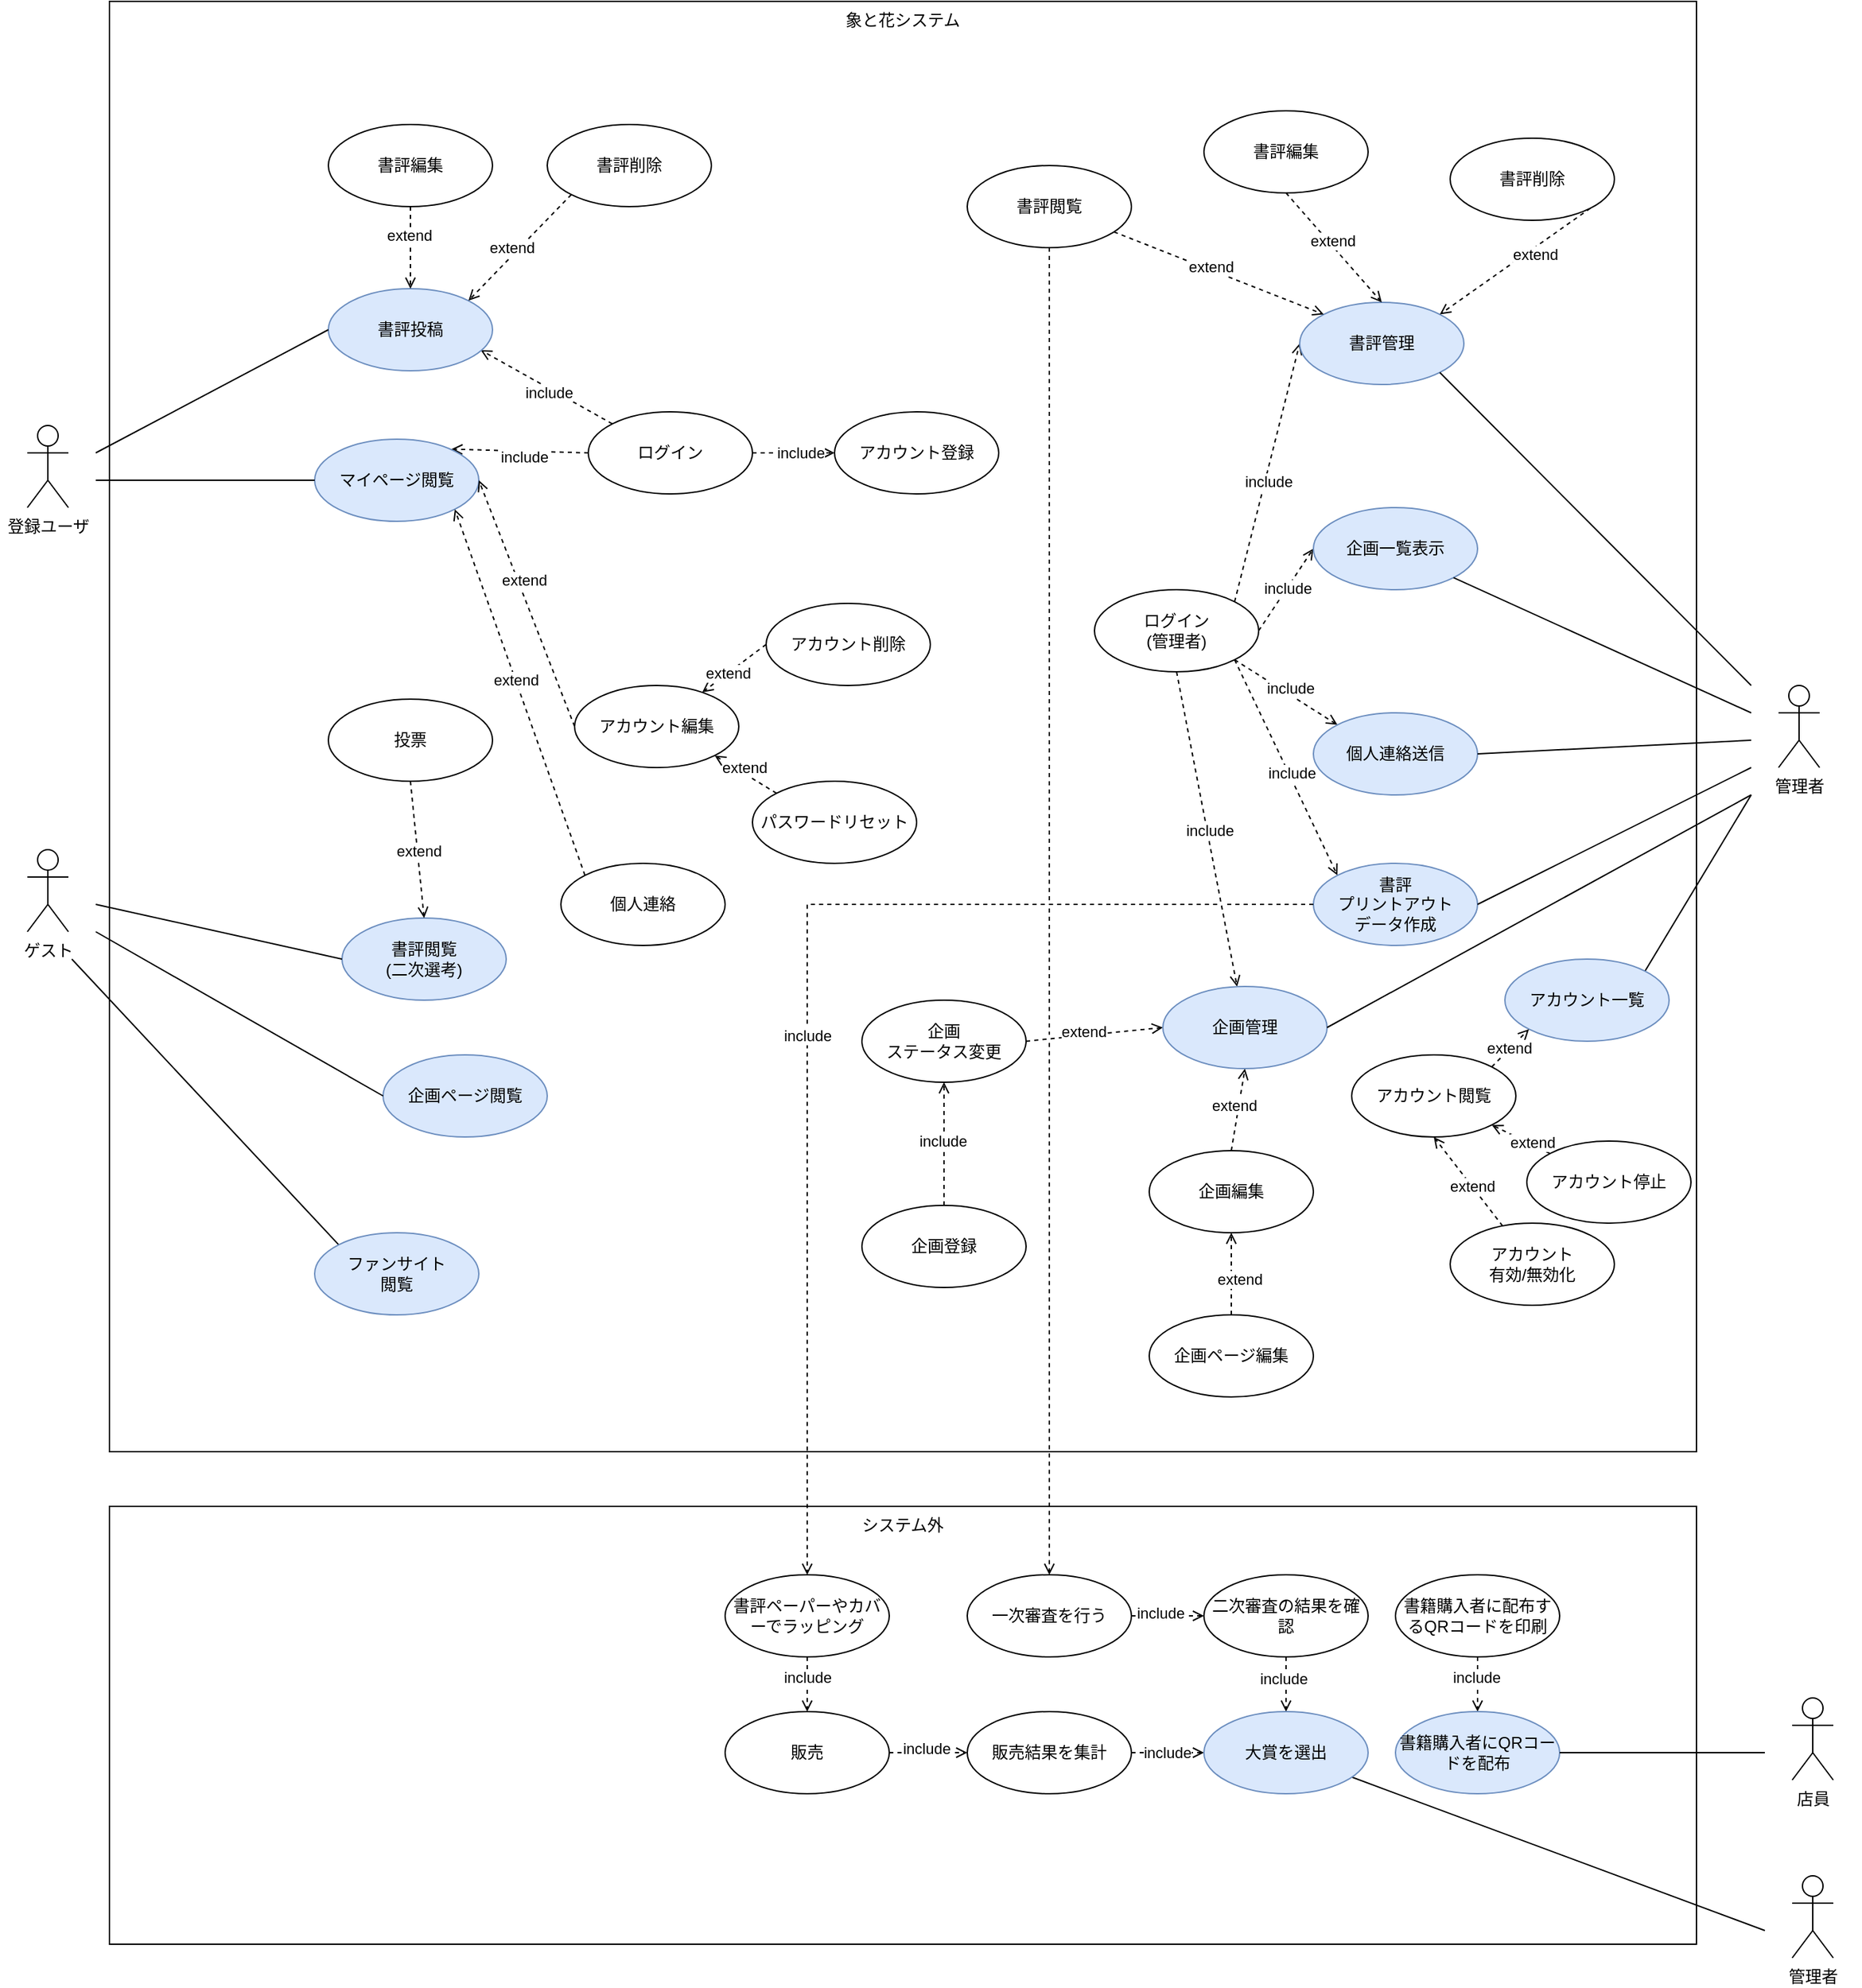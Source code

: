 <mxfile version="28.2.5">
  <diagram name="ページ1" id="3JTxf9FUuHHZ6ivgO5A7">
    <mxGraphModel dx="1310" dy="860" grid="1" gridSize="10" guides="1" tooltips="1" connect="1" arrows="1" fold="1" page="1" pageScale="1" pageWidth="827" pageHeight="1169" math="0" shadow="0">
      <root>
        <mxCell id="0" />
        <mxCell id="1" parent="0" />
        <mxCell id="Nayus2joWej8mcdCaSXr-1" value="" style="rounded=0;whiteSpace=wrap;html=1;fillColor=none;strokeColor=none;" parent="1" vertex="1">
          <mxGeometry x="120" y="370" width="70" height="80" as="geometry" />
        </mxCell>
        <mxCell id="Nayus2joWej8mcdCaSXr-2" value="" style="rounded=0;whiteSpace=wrap;html=1;fillColor=none;strokeColor=none;" parent="1" vertex="1">
          <mxGeometry x="120" y="680" width="70" height="80" as="geometry" />
        </mxCell>
        <mxCell id="Nayus2joWej8mcdCaSXr-3" value="象と花システム" style="rounded=0;whiteSpace=wrap;html=1;verticalAlign=top;movable=0;resizable=0;rotatable=0;deletable=0;editable=0;locked=1;connectable=0;" parent="1" vertex="1">
          <mxGeometry x="200" y="60" width="1160" height="1060" as="geometry" />
        </mxCell>
        <mxCell id="Nayus2joWej8mcdCaSXr-4" value="登録ユーザ" style="shape=umlActor;verticalLabelPosition=bottom;verticalAlign=top;html=1;" parent="1" vertex="1">
          <mxGeometry x="140" y="370" width="30" height="60" as="geometry" />
        </mxCell>
        <mxCell id="Nayus2joWej8mcdCaSXr-5" value="管理者" style="shape=umlActor;verticalLabelPosition=bottom;verticalAlign=top;html=1;" parent="1" vertex="1">
          <mxGeometry x="1420" y="560" width="30" height="60" as="geometry" />
        </mxCell>
        <mxCell id="Nayus2joWej8mcdCaSXr-6" value="書評閲覧&lt;div&gt;(二次選考)&lt;/div&gt;" style="ellipse;whiteSpace=wrap;html=1;fillColor=#dae8fc;strokeColor=#6c8ebf;" parent="1" vertex="1">
          <mxGeometry x="370" y="730" width="120" height="60" as="geometry" />
        </mxCell>
        <mxCell id="Nayus2joWej8mcdCaSXr-7" style="rounded=0;orthogonalLoop=1;jettySize=auto;html=1;exitX=0.5;exitY=1;exitDx=0;exitDy=0;entryX=0.5;entryY=0;entryDx=0;entryDy=0;dashed=1;endArrow=open;endFill=0;" parent="1" source="Nayus2joWej8mcdCaSXr-9" target="Nayus2joWej8mcdCaSXr-6" edge="1">
          <mxGeometry relative="1" as="geometry" />
        </mxCell>
        <mxCell id="Nayus2joWej8mcdCaSXr-8" value="extend" style="edgeLabel;html=1;align=center;verticalAlign=middle;resizable=0;points=[];" parent="Nayus2joWej8mcdCaSXr-7" connectable="0" vertex="1">
          <mxGeometry x="0.015" y="1" relative="1" as="geometry">
            <mxPoint as="offset" />
          </mxGeometry>
        </mxCell>
        <mxCell id="Nayus2joWej8mcdCaSXr-9" value="投票" style="ellipse;whiteSpace=wrap;html=1;" parent="1" vertex="1">
          <mxGeometry x="360" y="570" width="120" height="60" as="geometry" />
        </mxCell>
        <mxCell id="Nayus2joWej8mcdCaSXr-10" style="rounded=0;orthogonalLoop=1;jettySize=auto;html=1;exitX=1;exitY=0.5;exitDx=0;exitDy=0;entryX=0;entryY=0.5;entryDx=0;entryDy=0;dashed=1;endArrow=open;endFill=0;" parent="1" source="Nayus2joWej8mcdCaSXr-12" target="Nayus2joWej8mcdCaSXr-13" edge="1">
          <mxGeometry relative="1" as="geometry" />
        </mxCell>
        <mxCell id="Nayus2joWej8mcdCaSXr-11" value="include" style="edgeLabel;html=1;align=center;verticalAlign=middle;resizable=0;points=[];" parent="Nayus2joWej8mcdCaSXr-10" vertex="1" connectable="0">
          <mxGeometry x="0.153" relative="1" as="geometry">
            <mxPoint as="offset" />
          </mxGeometry>
        </mxCell>
        <mxCell id="Nayus2joWej8mcdCaSXr-12" value="ログイン" style="ellipse;whiteSpace=wrap;html=1;" parent="1" vertex="1">
          <mxGeometry x="550" y="360" width="120" height="60" as="geometry" />
        </mxCell>
        <mxCell id="Nayus2joWej8mcdCaSXr-13" value="アカウント登録" style="ellipse;whiteSpace=wrap;html=1;" parent="1" vertex="1">
          <mxGeometry x="730" y="360" width="120" height="60" as="geometry" />
        </mxCell>
        <mxCell id="Nayus2joWej8mcdCaSXr-14" style="rounded=0;orthogonalLoop=1;jettySize=auto;html=1;exitX=0;exitY=0;exitDx=0;exitDy=0;entryX=1;entryY=1;entryDx=0;entryDy=0;dashed=1;endArrow=open;endFill=0;" parent="1" source="Nayus2joWej8mcdCaSXr-16" target="Nayus2joWej8mcdCaSXr-57" edge="1">
          <mxGeometry relative="1" as="geometry" />
        </mxCell>
        <mxCell id="Nayus2joWej8mcdCaSXr-15" value="extend" style="edgeLabel;html=1;align=center;verticalAlign=middle;resizable=0;points=[];" parent="Nayus2joWej8mcdCaSXr-14" vertex="1" connectable="0">
          <mxGeometry x="0.176" y="-3" relative="1" as="geometry">
            <mxPoint x="1" as="offset" />
          </mxGeometry>
        </mxCell>
        <mxCell id="Nayus2joWej8mcdCaSXr-16" value="パスワードリセット" style="ellipse;whiteSpace=wrap;html=1;" parent="1" vertex="1">
          <mxGeometry x="670" y="630" width="120" height="60" as="geometry" />
        </mxCell>
        <mxCell id="Nayus2joWej8mcdCaSXr-17" style="rounded=0;orthogonalLoop=1;jettySize=auto;html=1;exitX=0;exitY=0;exitDx=0;exitDy=0;entryX=0.928;entryY=0.748;entryDx=0;entryDy=0;dashed=1;endArrow=open;endFill=0;entryPerimeter=0;" parent="1" source="Nayus2joWej8mcdCaSXr-12" target="Nayus2joWej8mcdCaSXr-19" edge="1">
          <mxGeometry relative="1" as="geometry" />
        </mxCell>
        <mxCell id="Nayus2joWej8mcdCaSXr-18" value="include" style="edgeLabel;html=1;align=center;verticalAlign=middle;resizable=0;points=[];" parent="Nayus2joWej8mcdCaSXr-17" vertex="1" connectable="0">
          <mxGeometry x="-0.043" y="3" relative="1" as="geometry">
            <mxPoint x="1" as="offset" />
          </mxGeometry>
        </mxCell>
        <mxCell id="Nayus2joWej8mcdCaSXr-19" value="書評投稿" style="ellipse;whiteSpace=wrap;html=1;fillColor=#dae8fc;strokeColor=#6c8ebf;" parent="1" vertex="1">
          <mxGeometry x="360" y="270" width="120" height="60" as="geometry" />
        </mxCell>
        <mxCell id="Nayus2joWej8mcdCaSXr-20" style="edgeStyle=orthogonalEdgeStyle;rounded=0;orthogonalLoop=1;jettySize=auto;html=1;exitX=0.5;exitY=1;exitDx=0;exitDy=0;entryX=0.5;entryY=0;entryDx=0;entryDy=0;dashed=1;endArrow=open;endFill=0;" parent="1" source="Nayus2joWej8mcdCaSXr-22" target="Nayus2joWej8mcdCaSXr-19" edge="1">
          <mxGeometry relative="1" as="geometry" />
        </mxCell>
        <mxCell id="Nayus2joWej8mcdCaSXr-21" value="extend" style="edgeLabel;html=1;align=center;verticalAlign=middle;resizable=0;points=[];" parent="Nayus2joWej8mcdCaSXr-20" vertex="1" connectable="0">
          <mxGeometry x="-0.322" y="-1" relative="1" as="geometry">
            <mxPoint as="offset" />
          </mxGeometry>
        </mxCell>
        <mxCell id="Nayus2joWej8mcdCaSXr-22" value="書評編集" style="ellipse;whiteSpace=wrap;html=1;" parent="1" vertex="1">
          <mxGeometry x="360" y="150" width="120" height="60" as="geometry" />
        </mxCell>
        <mxCell id="Nayus2joWej8mcdCaSXr-23" style="rounded=0;orthogonalLoop=1;jettySize=auto;html=1;exitX=1;exitY=0.5;exitDx=0;exitDy=0;entryX=0;entryY=0.5;entryDx=0;entryDy=0;dashed=1;endArrow=open;endFill=0;" parent="1" source="Nayus2joWej8mcdCaSXr-33" target="Nayus2joWej8mcdCaSXr-54" edge="1">
          <mxGeometry relative="1" as="geometry" />
        </mxCell>
        <mxCell id="Nayus2joWej8mcdCaSXr-24" value="include" style="edgeLabel;html=1;align=center;verticalAlign=middle;resizable=0;points=[];" parent="Nayus2joWej8mcdCaSXr-23" connectable="0" vertex="1">
          <mxGeometry x="0.035" relative="1" as="geometry">
            <mxPoint as="offset" />
          </mxGeometry>
        </mxCell>
        <mxCell id="Nayus2joWej8mcdCaSXr-25" style="rounded=0;orthogonalLoop=1;jettySize=auto;html=1;exitX=1;exitY=0;exitDx=0;exitDy=0;entryX=0;entryY=0.5;entryDx=0;entryDy=0;dashed=1;endArrow=open;endFill=0;" parent="1" source="Nayus2joWej8mcdCaSXr-33" target="Nayus2joWej8mcdCaSXr-45" edge="1">
          <mxGeometry relative="1" as="geometry" />
        </mxCell>
        <mxCell id="Nayus2joWej8mcdCaSXr-26" value="include" style="edgeLabel;html=1;align=center;verticalAlign=middle;resizable=0;points=[];" parent="Nayus2joWej8mcdCaSXr-25" connectable="0" vertex="1">
          <mxGeometry x="-0.054" y="-2" relative="1" as="geometry">
            <mxPoint y="1" as="offset" />
          </mxGeometry>
        </mxCell>
        <mxCell id="Nayus2joWej8mcdCaSXr-27" style="rounded=0;orthogonalLoop=1;jettySize=auto;html=1;exitX=1;exitY=1;exitDx=0;exitDy=0;entryX=0;entryY=0;entryDx=0;entryDy=0;dashed=1;endArrow=open;endFill=0;" parent="1" source="Nayus2joWej8mcdCaSXr-33" target="Nayus2joWej8mcdCaSXr-46" edge="1">
          <mxGeometry relative="1" as="geometry" />
        </mxCell>
        <mxCell id="Nayus2joWej8mcdCaSXr-28" value="include" style="edgeLabel;html=1;align=center;verticalAlign=middle;resizable=0;points=[];" parent="Nayus2joWej8mcdCaSXr-27" connectable="0" vertex="1">
          <mxGeometry x="0.02" y="3" relative="1" as="geometry">
            <mxPoint y="-1" as="offset" />
          </mxGeometry>
        </mxCell>
        <mxCell id="Nayus2joWej8mcdCaSXr-29" style="rounded=0;orthogonalLoop=1;jettySize=auto;html=1;exitX=0.5;exitY=1;exitDx=0;exitDy=0;dashed=1;endArrow=open;endFill=0;" parent="1" source="Nayus2joWej8mcdCaSXr-33" target="Nayus2joWej8mcdCaSXr-67" edge="1">
          <mxGeometry relative="1" as="geometry" />
        </mxCell>
        <mxCell id="Nayus2joWej8mcdCaSXr-30" value="include" style="edgeLabel;html=1;align=center;verticalAlign=middle;resizable=0;points=[];" parent="Nayus2joWej8mcdCaSXr-29" connectable="0" vertex="1">
          <mxGeometry x="0.009" y="1" relative="1" as="geometry">
            <mxPoint as="offset" />
          </mxGeometry>
        </mxCell>
        <mxCell id="Nayus2joWej8mcdCaSXr-31" style="rounded=0;orthogonalLoop=1;jettySize=auto;html=1;exitX=1;exitY=1;exitDx=0;exitDy=0;entryX=0;entryY=0;entryDx=0;entryDy=0;dashed=1;endArrow=open;endFill=0;" parent="1" source="Nayus2joWej8mcdCaSXr-33" target="Nayus2joWej8mcdCaSXr-53" edge="1">
          <mxGeometry relative="1" as="geometry" />
        </mxCell>
        <mxCell id="Nayus2joWej8mcdCaSXr-32" value="include" style="edgeLabel;html=1;align=center;verticalAlign=middle;resizable=0;points=[];" parent="Nayus2joWej8mcdCaSXr-31" connectable="0" vertex="1">
          <mxGeometry x="0.053" y="1" relative="1" as="geometry">
            <mxPoint x="1" as="offset" />
          </mxGeometry>
        </mxCell>
        <mxCell id="Nayus2joWej8mcdCaSXr-33" value="ログイン&lt;br&gt;&lt;div&gt;(管理者)&lt;/div&gt;" style="ellipse;whiteSpace=wrap;html=1;" parent="1" vertex="1">
          <mxGeometry x="920" y="490" width="120" height="60" as="geometry" />
        </mxCell>
        <mxCell id="Nayus2joWej8mcdCaSXr-34" style="rounded=0;orthogonalLoop=1;jettySize=auto;html=1;exitX=0;exitY=1;exitDx=0;exitDy=0;entryX=1;entryY=0;entryDx=0;entryDy=0;endArrow=open;endFill=0;dashed=1;" parent="1" source="Nayus2joWej8mcdCaSXr-36" target="Nayus2joWej8mcdCaSXr-19" edge="1">
          <mxGeometry relative="1" as="geometry" />
        </mxCell>
        <mxCell id="Nayus2joWej8mcdCaSXr-35" value="extend" style="edgeLabel;html=1;align=center;verticalAlign=middle;resizable=0;points=[];" parent="Nayus2joWej8mcdCaSXr-34" vertex="1" connectable="0">
          <mxGeometry x="0.065" y="-5" relative="1" as="geometry">
            <mxPoint y="1" as="offset" />
          </mxGeometry>
        </mxCell>
        <mxCell id="Nayus2joWej8mcdCaSXr-36" value="書評削除" style="ellipse;whiteSpace=wrap;html=1;" parent="1" vertex="1">
          <mxGeometry x="520" y="150" width="120" height="60" as="geometry" />
        </mxCell>
        <mxCell id="Nayus2joWej8mcdCaSXr-37" style="rounded=0;orthogonalLoop=1;jettySize=auto;html=1;exitX=1;exitY=0.5;exitDx=0;exitDy=0;entryX=0;entryY=0.5;entryDx=0;entryDy=0;dashed=1;endArrow=open;endFill=0;" parent="1" source="Nayus2joWej8mcdCaSXr-39" target="Nayus2joWej8mcdCaSXr-67" edge="1">
          <mxGeometry relative="1" as="geometry" />
        </mxCell>
        <mxCell id="Nayus2joWej8mcdCaSXr-38" value="extend" style="edgeLabel;html=1;align=center;verticalAlign=middle;resizable=0;points=[];" parent="Nayus2joWej8mcdCaSXr-37" connectable="0" vertex="1">
          <mxGeometry x="-0.179" y="3" relative="1" as="geometry">
            <mxPoint x="1" as="offset" />
          </mxGeometry>
        </mxCell>
        <mxCell id="Nayus2joWej8mcdCaSXr-39" value="企画&lt;div&gt;ステータス変更&lt;/div&gt;" style="ellipse;whiteSpace=wrap;html=1;" parent="1" vertex="1">
          <mxGeometry x="750" y="790" width="120" height="60" as="geometry" />
        </mxCell>
        <mxCell id="Nayus2joWej8mcdCaSXr-40" value="ゲスト" style="shape=umlActor;verticalLabelPosition=bottom;verticalAlign=top;html=1;" parent="1" vertex="1">
          <mxGeometry x="140" y="680" width="30" height="60" as="geometry" />
        </mxCell>
        <mxCell id="Nayus2joWej8mcdCaSXr-41" style="rounded=0;orthogonalLoop=1;jettySize=auto;html=1;dashed=1;endArrow=open;endFill=0;exitX=0;exitY=0.5;exitDx=0;exitDy=0;entryX=0.833;entryY=0.121;entryDx=0;entryDy=0;entryPerimeter=0;" parent="1" source="Nayus2joWej8mcdCaSXr-12" target="Nayus2joWej8mcdCaSXr-43" edge="1">
          <mxGeometry relative="1" as="geometry">
            <mxPoint x="450" y="390" as="targetPoint" />
            <Array as="points" />
          </mxGeometry>
        </mxCell>
        <mxCell id="Nayus2joWej8mcdCaSXr-42" value="include" style="edgeLabel;html=1;align=center;verticalAlign=middle;resizable=0;points=[];" parent="Nayus2joWej8mcdCaSXr-41" vertex="1" connectable="0">
          <mxGeometry x="-0.06" y="4" relative="1" as="geometry">
            <mxPoint as="offset" />
          </mxGeometry>
        </mxCell>
        <mxCell id="Nayus2joWej8mcdCaSXr-43" value="マイページ閲覧" style="ellipse;whiteSpace=wrap;html=1;fillColor=#dae8fc;strokeColor=#6c8ebf;" parent="1" vertex="1">
          <mxGeometry x="350" y="380" width="120" height="60" as="geometry" />
        </mxCell>
        <mxCell id="Nayus2joWej8mcdCaSXr-44" value="企画ページ閲覧" style="ellipse;whiteSpace=wrap;html=1;fillColor=#dae8fc;strokeColor=#6c8ebf;" parent="1" vertex="1">
          <mxGeometry x="400" y="830" width="120" height="60" as="geometry" />
        </mxCell>
        <mxCell id="Nayus2joWej8mcdCaSXr-45" value="書評管理" style="ellipse;whiteSpace=wrap;html=1;fillColor=#dae8fc;strokeColor=#6c8ebf;" parent="1" vertex="1">
          <mxGeometry x="1070" y="280" width="120" height="60" as="geometry" />
        </mxCell>
        <mxCell id="Nayus2joWej8mcdCaSXr-46" value="個人連絡送信" style="ellipse;whiteSpace=wrap;html=1;fillColor=#dae8fc;strokeColor=#6c8ebf;" parent="1" vertex="1">
          <mxGeometry x="1080" y="580" width="120" height="60" as="geometry" />
        </mxCell>
        <mxCell id="Nayus2joWej8mcdCaSXr-47" style="rounded=0;orthogonalLoop=1;jettySize=auto;html=1;exitX=0;exitY=0;exitDx=0;exitDy=0;entryX=1;entryY=1;entryDx=0;entryDy=0;dashed=1;endArrow=open;endFill=0;" parent="1" source="Nayus2joWej8mcdCaSXr-49" target="Nayus2joWej8mcdCaSXr-43" edge="1">
          <mxGeometry relative="1" as="geometry" />
        </mxCell>
        <mxCell id="Nayus2joWej8mcdCaSXr-48" value="extend" style="edgeLabel;html=1;align=center;verticalAlign=middle;resizable=0;points=[];" parent="Nayus2joWej8mcdCaSXr-47" connectable="0" vertex="1">
          <mxGeometry x="0.065" y="-1" relative="1" as="geometry">
            <mxPoint x="-1" as="offset" />
          </mxGeometry>
        </mxCell>
        <mxCell id="Nayus2joWej8mcdCaSXr-49" value="個人連絡" style="ellipse;whiteSpace=wrap;html=1;" parent="1" vertex="1">
          <mxGeometry x="530" y="690" width="120" height="60" as="geometry" />
        </mxCell>
        <mxCell id="Nayus2joWej8mcdCaSXr-50" style="rounded=0;orthogonalLoop=1;jettySize=auto;html=1;exitX=0.5;exitY=0;exitDx=0;exitDy=0;entryX=0.5;entryY=1;entryDx=0;entryDy=0;dashed=1;endArrow=open;endFill=0;" parent="1" source="Nayus2joWej8mcdCaSXr-52" target="Nayus2joWej8mcdCaSXr-67" edge="1">
          <mxGeometry relative="1" as="geometry" />
        </mxCell>
        <mxCell id="Nayus2joWej8mcdCaSXr-51" value="extend" style="edgeLabel;html=1;align=center;verticalAlign=middle;resizable=0;points=[];" parent="Nayus2joWej8mcdCaSXr-50" connectable="0" vertex="1">
          <mxGeometry x="0.114" y="4" relative="1" as="geometry">
            <mxPoint y="1" as="offset" />
          </mxGeometry>
        </mxCell>
        <mxCell id="Nayus2joWej8mcdCaSXr-52" value="企画編集" style="ellipse;whiteSpace=wrap;html=1;" parent="1" vertex="1">
          <mxGeometry x="960" y="900" width="120" height="60" as="geometry" />
        </mxCell>
        <mxCell id="Nayus2joWej8mcdCaSXr-53" value="書評&lt;div&gt;プリントアウト&lt;/div&gt;&lt;div&gt;データ作成&lt;/div&gt;" style="ellipse;whiteSpace=wrap;html=1;fillColor=#dae8fc;strokeColor=#6c8ebf;" parent="1" vertex="1">
          <mxGeometry x="1080" y="690" width="120" height="60" as="geometry" />
        </mxCell>
        <mxCell id="Nayus2joWej8mcdCaSXr-54" value="企画一覧表示" style="ellipse;whiteSpace=wrap;html=1;fillColor=#dae8fc;strokeColor=#6c8ebf;" parent="1" vertex="1">
          <mxGeometry x="1080" y="430" width="120" height="60" as="geometry" />
        </mxCell>
        <mxCell id="Nayus2joWej8mcdCaSXr-55" style="rounded=0;orthogonalLoop=1;jettySize=auto;html=1;exitX=0;exitY=0.5;exitDx=0;exitDy=0;entryX=1;entryY=0.5;entryDx=0;entryDy=0;strokeColor=default;dashed=1;endArrow=open;endFill=0;" parent="1" source="Nayus2joWej8mcdCaSXr-57" target="Nayus2joWej8mcdCaSXr-43" edge="1">
          <mxGeometry relative="1" as="geometry" />
        </mxCell>
        <mxCell id="Nayus2joWej8mcdCaSXr-56" value="extend" style="edgeLabel;html=1;align=center;verticalAlign=middle;resizable=0;points=[];" parent="Nayus2joWej8mcdCaSXr-55" vertex="1" connectable="0">
          <mxGeometry x="0.176" y="-5" relative="1" as="geometry">
            <mxPoint x="-1" as="offset" />
          </mxGeometry>
        </mxCell>
        <mxCell id="Nayus2joWej8mcdCaSXr-57" value="アカウント編集" style="ellipse;whiteSpace=wrap;html=1;" parent="1" vertex="1">
          <mxGeometry x="540" y="560" width="120" height="60" as="geometry" />
        </mxCell>
        <mxCell id="Nayus2joWej8mcdCaSXr-58" style="rounded=0;orthogonalLoop=1;jettySize=auto;html=1;exitX=0;exitY=0.5;exitDx=0;exitDy=0;dashed=1;endArrow=open;endFill=0;" parent="1" source="Nayus2joWej8mcdCaSXr-60" target="Nayus2joWej8mcdCaSXr-57" edge="1">
          <mxGeometry relative="1" as="geometry" />
        </mxCell>
        <mxCell id="Nayus2joWej8mcdCaSXr-59" value="extend" style="edgeLabel;html=1;align=center;verticalAlign=middle;resizable=0;points=[];" parent="Nayus2joWej8mcdCaSXr-58" vertex="1" connectable="0">
          <mxGeometry x="0.235" y="-1" relative="1" as="geometry">
            <mxPoint x="1" as="offset" />
          </mxGeometry>
        </mxCell>
        <mxCell id="Nayus2joWej8mcdCaSXr-60" value="アカウント削除" style="ellipse;whiteSpace=wrap;html=1;" parent="1" vertex="1">
          <mxGeometry x="680" y="500" width="120" height="60" as="geometry" />
        </mxCell>
        <mxCell id="Nayus2joWej8mcdCaSXr-61" style="rounded=0;orthogonalLoop=1;jettySize=auto;html=1;exitX=1;exitY=1;exitDx=0;exitDy=0;entryX=1;entryY=0;entryDx=0;entryDy=0;dashed=1;endArrow=open;endFill=0;" parent="1" source="Nayus2joWej8mcdCaSXr-63" target="Nayus2joWej8mcdCaSXr-45" edge="1">
          <mxGeometry relative="1" as="geometry" />
        </mxCell>
        <mxCell id="Nayus2joWej8mcdCaSXr-62" value="extend" style="edgeLabel;html=1;align=center;verticalAlign=middle;resizable=0;points=[];" parent="Nayus2joWej8mcdCaSXr-61" connectable="0" vertex="1">
          <mxGeometry x="-0.213" y="4" relative="1" as="geometry">
            <mxPoint as="offset" />
          </mxGeometry>
        </mxCell>
        <mxCell id="Nayus2joWej8mcdCaSXr-63" value="書評削除" style="ellipse;whiteSpace=wrap;html=1;" parent="1" vertex="1">
          <mxGeometry x="1180" y="160" width="120" height="60" as="geometry" />
        </mxCell>
        <mxCell id="Nayus2joWej8mcdCaSXr-64" style="rounded=0;orthogonalLoop=1;jettySize=auto;html=1;exitX=0.5;exitY=1;exitDx=0;exitDy=0;entryX=0.5;entryY=0;entryDx=0;entryDy=0;dashed=1;endArrow=open;endFill=0;" parent="1" source="Nayus2joWej8mcdCaSXr-66" target="Nayus2joWej8mcdCaSXr-45" edge="1">
          <mxGeometry relative="1" as="geometry" />
        </mxCell>
        <mxCell id="Nayus2joWej8mcdCaSXr-65" value="extend" style="edgeLabel;html=1;align=center;verticalAlign=middle;resizable=0;points=[];" parent="Nayus2joWej8mcdCaSXr-64" connectable="0" vertex="1">
          <mxGeometry x="-0.091" y="2" relative="1" as="geometry">
            <mxPoint as="offset" />
          </mxGeometry>
        </mxCell>
        <mxCell id="Nayus2joWej8mcdCaSXr-66" value="書評編集" style="ellipse;whiteSpace=wrap;html=1;" parent="1" vertex="1">
          <mxGeometry x="1000" y="140" width="120" height="60" as="geometry" />
        </mxCell>
        <mxCell id="Nayus2joWej8mcdCaSXr-67" value="企画管理" style="ellipse;whiteSpace=wrap;html=1;fillColor=#dae8fc;strokeColor=#6c8ebf;" parent="1" vertex="1">
          <mxGeometry x="970" y="780" width="120" height="60" as="geometry" />
        </mxCell>
        <mxCell id="Nayus2joWej8mcdCaSXr-68" style="rounded=0;orthogonalLoop=1;jettySize=auto;html=1;entryX=0.75;entryY=1;entryDx=0;entryDy=0;endArrow=none;endFill=0;exitX=0;exitY=0;exitDx=0;exitDy=0;" parent="1" source="Nayus2joWej8mcdCaSXr-69" target="Nayus2joWej8mcdCaSXr-2" edge="1">
          <mxGeometry relative="1" as="geometry" />
        </mxCell>
        <mxCell id="Nayus2joWej8mcdCaSXr-69" value="ファンサイト&lt;div&gt;閲覧&lt;/div&gt;" style="ellipse;whiteSpace=wrap;html=1;fillColor=#dae8fc;strokeColor=#6c8ebf;" parent="1" vertex="1">
          <mxGeometry x="350" y="960" width="120" height="60" as="geometry" />
        </mxCell>
        <mxCell id="Nayus2joWej8mcdCaSXr-70" style="rounded=0;orthogonalLoop=1;jettySize=auto;html=1;exitX=1;exitY=0.25;exitDx=0;exitDy=0;entryX=0;entryY=0.5;entryDx=0;entryDy=0;endArrow=none;endFill=0;" parent="1" source="Nayus2joWej8mcdCaSXr-1" target="Nayus2joWej8mcdCaSXr-19" edge="1">
          <mxGeometry relative="1" as="geometry" />
        </mxCell>
        <mxCell id="Nayus2joWej8mcdCaSXr-71" style="rounded=0;orthogonalLoop=1;jettySize=auto;html=1;exitX=1;exitY=0.5;exitDx=0;exitDy=0;entryX=0;entryY=0.5;entryDx=0;entryDy=0;endArrow=none;endFill=0;" parent="1" source="Nayus2joWej8mcdCaSXr-1" target="Nayus2joWej8mcdCaSXr-43" edge="1">
          <mxGeometry relative="1" as="geometry" />
        </mxCell>
        <mxCell id="Nayus2joWej8mcdCaSXr-72" style="rounded=0;orthogonalLoop=1;jettySize=auto;html=1;exitX=1;exitY=0.5;exitDx=0;exitDy=0;entryX=0;entryY=0.5;entryDx=0;entryDy=0;endArrow=none;endFill=0;" parent="1" source="Nayus2joWej8mcdCaSXr-2" target="Nayus2joWej8mcdCaSXr-6" edge="1">
          <mxGeometry relative="1" as="geometry" />
        </mxCell>
        <mxCell id="Nayus2joWej8mcdCaSXr-73" style="rounded=0;orthogonalLoop=1;jettySize=auto;html=1;exitX=1;exitY=0.75;exitDx=0;exitDy=0;entryX=0;entryY=0.5;entryDx=0;entryDy=0;endArrow=none;endFill=0;" parent="1" source="Nayus2joWej8mcdCaSXr-2" target="Nayus2joWej8mcdCaSXr-44" edge="1">
          <mxGeometry relative="1" as="geometry" />
        </mxCell>
        <mxCell id="Nayus2joWej8mcdCaSXr-74" style="rounded=0;orthogonalLoop=1;jettySize=auto;html=1;exitX=0;exitY=0;exitDx=0;exitDy=0;entryX=1;entryY=1;entryDx=0;entryDy=0;endArrow=none;endFill=0;" parent="1" source="Nayus2joWej8mcdCaSXr-80" target="Nayus2joWej8mcdCaSXr-45" edge="1">
          <mxGeometry relative="1" as="geometry" />
        </mxCell>
        <mxCell id="Nayus2joWej8mcdCaSXr-75" style="rounded=0;orthogonalLoop=1;jettySize=auto;html=1;exitX=0;exitY=0.25;exitDx=0;exitDy=0;entryX=1;entryY=1;entryDx=0;entryDy=0;endArrow=none;endFill=0;" parent="1" source="Nayus2joWej8mcdCaSXr-80" target="Nayus2joWej8mcdCaSXr-54" edge="1">
          <mxGeometry relative="1" as="geometry" />
        </mxCell>
        <mxCell id="Nayus2joWej8mcdCaSXr-76" style="rounded=0;orthogonalLoop=1;jettySize=auto;html=1;exitX=0;exitY=0.5;exitDx=0;exitDy=0;entryX=1;entryY=0.5;entryDx=0;entryDy=0;endArrow=none;endFill=0;" parent="1" source="Nayus2joWej8mcdCaSXr-80" target="Nayus2joWej8mcdCaSXr-46" edge="1">
          <mxGeometry relative="1" as="geometry" />
        </mxCell>
        <mxCell id="Nayus2joWej8mcdCaSXr-77" style="rounded=0;orthogonalLoop=1;jettySize=auto;html=1;exitX=0;exitY=0.75;exitDx=0;exitDy=0;entryX=1;entryY=0.5;entryDx=0;entryDy=0;endArrow=none;endFill=0;" parent="1" source="Nayus2joWej8mcdCaSXr-80" target="Nayus2joWej8mcdCaSXr-53" edge="1">
          <mxGeometry relative="1" as="geometry" />
        </mxCell>
        <mxCell id="Nayus2joWej8mcdCaSXr-78" style="rounded=0;orthogonalLoop=1;jettySize=auto;html=1;exitX=0;exitY=1;exitDx=0;exitDy=0;entryX=1;entryY=0.5;entryDx=0;entryDy=0;endArrow=none;endFill=0;" parent="1" source="Nayus2joWej8mcdCaSXr-80" target="Nayus2joWej8mcdCaSXr-67" edge="1">
          <mxGeometry relative="1" as="geometry" />
        </mxCell>
        <mxCell id="Nayus2joWej8mcdCaSXr-79" style="rounded=0;orthogonalLoop=1;jettySize=auto;html=1;exitX=0;exitY=1;exitDx=0;exitDy=0;entryX=1;entryY=0;entryDx=0;entryDy=0;endArrow=none;endFill=0;" parent="1" source="Nayus2joWej8mcdCaSXr-80" target="Nayus2joWej8mcdCaSXr-118" edge="1">
          <mxGeometry relative="1" as="geometry" />
        </mxCell>
        <mxCell id="Nayus2joWej8mcdCaSXr-80" value="" style="rounded=0;whiteSpace=wrap;html=1;fillColor=none;strokeColor=none;" parent="1" vertex="1">
          <mxGeometry x="1400" y="560" width="70" height="80" as="geometry" />
        </mxCell>
        <mxCell id="Nayus2joWej8mcdCaSXr-81" value="システム外" style="rounded=0;whiteSpace=wrap;html=1;verticalAlign=top;movable=0;resizable=0;rotatable=0;deletable=0;editable=0;locked=1;connectable=0;" parent="1" vertex="1">
          <mxGeometry x="200" y="1160" width="1160" height="320" as="geometry" />
        </mxCell>
        <mxCell id="Nayus2joWej8mcdCaSXr-87" style="rounded=0;orthogonalLoop=1;jettySize=auto;html=1;endArrow=open;endFill=0;dashed=1;" parent="1" source="Nayus2joWej8mcdCaSXr-89" target="Nayus2joWej8mcdCaSXr-52" edge="1">
          <mxGeometry relative="1" as="geometry" />
        </mxCell>
        <mxCell id="Nayus2joWej8mcdCaSXr-88" value="extend" style="edgeLabel;html=1;align=center;verticalAlign=middle;resizable=0;points=[];" parent="Nayus2joWej8mcdCaSXr-87" connectable="0" vertex="1">
          <mxGeometry x="0.305" y="-1" relative="1" as="geometry">
            <mxPoint x="5" y="13" as="offset" />
          </mxGeometry>
        </mxCell>
        <mxCell id="Nayus2joWej8mcdCaSXr-89" value="企画ページ編集" style="ellipse;whiteSpace=wrap;html=1;" parent="1" vertex="1">
          <mxGeometry x="960" y="1020" width="120" height="60" as="geometry" />
        </mxCell>
        <mxCell id="Nayus2joWej8mcdCaSXr-90" style="edgeStyle=orthogonalEdgeStyle;rounded=0;orthogonalLoop=1;jettySize=auto;html=1;entryX=0.5;entryY=0;entryDx=0;entryDy=0;dashed=1;endArrow=open;endFill=0;" parent="1" source="Nayus2joWej8mcdCaSXr-92" target="Nayus2joWej8mcdCaSXr-93" edge="1">
          <mxGeometry relative="1" as="geometry" />
        </mxCell>
        <mxCell id="Nayus2joWej8mcdCaSXr-91" value="include" style="edgeLabel;html=1;align=center;verticalAlign=middle;resizable=0;points=[];" parent="Nayus2joWej8mcdCaSXr-90" connectable="0" vertex="1">
          <mxGeometry x="-0.251" y="-1" relative="1" as="geometry">
            <mxPoint as="offset" />
          </mxGeometry>
        </mxCell>
        <mxCell id="Nayus2joWej8mcdCaSXr-92" value="書籍購入者に配布するQRコード&lt;span style=&quot;background-color: transparent; color: light-dark(rgb(0, 0, 0), rgb(255, 255, 255));&quot;&gt;を印刷&lt;/span&gt;" style="ellipse;whiteSpace=wrap;html=1;" parent="1" vertex="1">
          <mxGeometry x="1140" y="1210" width="120" height="60" as="geometry" />
        </mxCell>
        <mxCell id="Nayus2joWej8mcdCaSXr-93" value="書籍購入者にQRコードを配布" style="ellipse;whiteSpace=wrap;html=1;fillColor=#dae8fc;strokeColor=#6c8ebf;" parent="1" vertex="1">
          <mxGeometry x="1140" y="1310" width="120" height="60" as="geometry" />
        </mxCell>
        <mxCell id="Nayus2joWej8mcdCaSXr-94" style="edgeStyle=orthogonalEdgeStyle;rounded=0;orthogonalLoop=1;jettySize=auto;html=1;dashed=1;endArrow=open;endFill=0;" parent="1" source="Nayus2joWej8mcdCaSXr-96" target="Nayus2joWej8mcdCaSXr-99" edge="1">
          <mxGeometry relative="1" as="geometry" />
        </mxCell>
        <mxCell id="Nayus2joWej8mcdCaSXr-95" value="include" style="edgeLabel;html=1;align=center;verticalAlign=middle;resizable=0;points=[];" parent="Nayus2joWej8mcdCaSXr-94" connectable="0" vertex="1">
          <mxGeometry x="-0.208" y="2" relative="1" as="geometry">
            <mxPoint as="offset" />
          </mxGeometry>
        </mxCell>
        <mxCell id="Nayus2joWej8mcdCaSXr-96" value="一次審査を行う" style="ellipse;whiteSpace=wrap;html=1;" parent="1" vertex="1">
          <mxGeometry x="827" y="1210" width="120" height="60" as="geometry" />
        </mxCell>
        <mxCell id="Nayus2joWej8mcdCaSXr-97" style="edgeStyle=orthogonalEdgeStyle;rounded=0;orthogonalLoop=1;jettySize=auto;html=1;dashed=1;endArrow=open;endFill=0;" parent="1" source="Nayus2joWej8mcdCaSXr-99" target="Nayus2joWej8mcdCaSXr-110" edge="1">
          <mxGeometry relative="1" as="geometry" />
        </mxCell>
        <mxCell id="Nayus2joWej8mcdCaSXr-98" value="include" style="edgeLabel;html=1;align=center;verticalAlign=middle;resizable=0;points=[];" parent="Nayus2joWej8mcdCaSXr-97" connectable="0" vertex="1">
          <mxGeometry x="-0.228" y="-2" relative="1" as="geometry">
            <mxPoint as="offset" />
          </mxGeometry>
        </mxCell>
        <mxCell id="Nayus2joWej8mcdCaSXr-99" value="二次審査の結果を確認" style="ellipse;whiteSpace=wrap;html=1;" parent="1" vertex="1">
          <mxGeometry x="1000" y="1210" width="120" height="60" as="geometry" />
        </mxCell>
        <mxCell id="Nayus2joWej8mcdCaSXr-100" style="rounded=0;orthogonalLoop=1;jettySize=auto;html=1;endArrow=open;endFill=0;dashed=1;" parent="1" source="Nayus2joWej8mcdCaSXr-102" target="Nayus2joWej8mcdCaSXr-105" edge="1">
          <mxGeometry relative="1" as="geometry" />
        </mxCell>
        <mxCell id="Nayus2joWej8mcdCaSXr-101" value="include" style="edgeLabel;html=1;align=center;verticalAlign=middle;resizable=0;points=[];" parent="Nayus2joWej8mcdCaSXr-100" connectable="0" vertex="1">
          <mxGeometry x="-0.249" relative="1" as="geometry">
            <mxPoint as="offset" />
          </mxGeometry>
        </mxCell>
        <mxCell id="Nayus2joWej8mcdCaSXr-102" value="書評ペーパーやカバーでラッピング" style="ellipse;whiteSpace=wrap;html=1;" parent="1" vertex="1">
          <mxGeometry x="650" y="1210" width="120" height="60" as="geometry" />
        </mxCell>
        <mxCell id="Nayus2joWej8mcdCaSXr-103" style="rounded=0;orthogonalLoop=1;jettySize=auto;html=1;endArrow=open;endFill=0;dashed=1;" parent="1" source="Nayus2joWej8mcdCaSXr-105" target="Nayus2joWej8mcdCaSXr-108" edge="1">
          <mxGeometry relative="1" as="geometry" />
        </mxCell>
        <mxCell id="Nayus2joWej8mcdCaSXr-104" value="include" style="edgeLabel;html=1;align=center;verticalAlign=middle;resizable=0;points=[];" parent="Nayus2joWej8mcdCaSXr-103" connectable="0" vertex="1">
          <mxGeometry x="-0.078" y="3" relative="1" as="geometry">
            <mxPoint as="offset" />
          </mxGeometry>
        </mxCell>
        <mxCell id="Nayus2joWej8mcdCaSXr-105" value="販売" style="ellipse;whiteSpace=wrap;html=1;" parent="1" vertex="1">
          <mxGeometry x="650" y="1310" width="120" height="60" as="geometry" />
        </mxCell>
        <mxCell id="Nayus2joWej8mcdCaSXr-106" style="rounded=0;orthogonalLoop=1;jettySize=auto;html=1;entryX=0;entryY=0.5;entryDx=0;entryDy=0;endArrow=open;endFill=0;dashed=1;" parent="1" source="Nayus2joWej8mcdCaSXr-108" target="Nayus2joWej8mcdCaSXr-110" edge="1">
          <mxGeometry relative="1" as="geometry" />
        </mxCell>
        <mxCell id="Nayus2joWej8mcdCaSXr-107" value="include" style="edgeLabel;html=1;align=center;verticalAlign=middle;resizable=0;points=[];" parent="Nayus2joWej8mcdCaSXr-106" connectable="0" vertex="1">
          <mxGeometry x="-0.013" relative="1" as="geometry">
            <mxPoint as="offset" />
          </mxGeometry>
        </mxCell>
        <mxCell id="Nayus2joWej8mcdCaSXr-108" value="販売結果を集計" style="ellipse;whiteSpace=wrap;html=1;" parent="1" vertex="1">
          <mxGeometry x="827" y="1310" width="120" height="60" as="geometry" />
        </mxCell>
        <mxCell id="Nayus2joWej8mcdCaSXr-109" style="rounded=0;orthogonalLoop=1;jettySize=auto;html=1;entryX=0;entryY=0.5;entryDx=0;entryDy=0;endArrow=none;endFill=0;jumpStyle=gap;" parent="1" source="Nayus2joWej8mcdCaSXr-110" target="Nayus2joWej8mcdCaSXr-131" edge="1">
          <mxGeometry relative="1" as="geometry" />
        </mxCell>
        <mxCell id="Nayus2joWej8mcdCaSXr-110" value="大賞を選出" style="ellipse;whiteSpace=wrap;html=1;fillColor=#dae8fc;strokeColor=#6c8ebf;" parent="1" vertex="1">
          <mxGeometry x="1000" y="1310" width="120" height="60" as="geometry" />
        </mxCell>
        <mxCell id="Nayus2joWej8mcdCaSXr-111" style="edgeStyle=orthogonalEdgeStyle;rounded=0;orthogonalLoop=1;jettySize=auto;html=1;entryX=0.5;entryY=0;entryDx=0;entryDy=0;dashed=1;jumpStyle=gap;endArrow=open;endFill=0;" parent="1" source="Nayus2joWej8mcdCaSXr-53" target="Nayus2joWej8mcdCaSXr-102" edge="1">
          <mxGeometry relative="1" as="geometry">
            <Array as="points">
              <mxPoint x="710" y="720" />
            </Array>
          </mxGeometry>
        </mxCell>
        <mxCell id="Nayus2joWej8mcdCaSXr-112" value="include" style="edgeLabel;html=1;align=center;verticalAlign=middle;resizable=0;points=[];" parent="Nayus2joWej8mcdCaSXr-111" vertex="1" connectable="0">
          <mxGeometry x="0.084" relative="1" as="geometry">
            <mxPoint as="offset" />
          </mxGeometry>
        </mxCell>
        <mxCell id="Nayus2joWej8mcdCaSXr-113" style="edgeStyle=orthogonalEdgeStyle;rounded=0;orthogonalLoop=1;jettySize=auto;html=1;jumpStyle=gap;dashed=1;endArrow=open;endFill=0;" parent="1" source="Nayus2joWej8mcdCaSXr-114" target="Nayus2joWej8mcdCaSXr-96" edge="1">
          <mxGeometry relative="1" as="geometry" />
        </mxCell>
        <mxCell id="Nayus2joWej8mcdCaSXr-114" value="書評閲覧" style="ellipse;whiteSpace=wrap;html=1;" parent="1" vertex="1">
          <mxGeometry x="827" y="180" width="120" height="60" as="geometry" />
        </mxCell>
        <mxCell id="Nayus2joWej8mcdCaSXr-115" style="rounded=0;orthogonalLoop=1;jettySize=auto;html=1;entryX=0;entryY=0;entryDx=0;entryDy=0;dashed=1;endArrow=open;endFill=0;" parent="1" source="Nayus2joWej8mcdCaSXr-114" target="Nayus2joWej8mcdCaSXr-45" edge="1">
          <mxGeometry relative="1" as="geometry">
            <mxPoint x="1120" y="220" as="sourcePoint" />
            <mxPoint x="1120" y="280" as="targetPoint" />
          </mxGeometry>
        </mxCell>
        <mxCell id="Nayus2joWej8mcdCaSXr-116" value="extend" style="edgeLabel;html=1;align=center;verticalAlign=middle;resizable=0;points=[];" parent="Nayus2joWej8mcdCaSXr-115" connectable="0" vertex="1">
          <mxGeometry x="-0.091" y="2" relative="1" as="geometry">
            <mxPoint as="offset" />
          </mxGeometry>
        </mxCell>
        <mxCell id="Nayus2joWej8mcdCaSXr-117" style="rounded=0;orthogonalLoop=1;jettySize=auto;html=1;endArrow=none;endFill=0;" parent="1" source="Nayus2joWej8mcdCaSXr-133" target="Nayus2joWej8mcdCaSXr-93" edge="1">
          <mxGeometry relative="1" as="geometry" />
        </mxCell>
        <mxCell id="Nayus2joWej8mcdCaSXr-118" value="アカウント一覧" style="ellipse;whiteSpace=wrap;html=1;fillColor=#dae8fc;strokeColor=#6c8ebf;" parent="1" vertex="1">
          <mxGeometry x="1220" y="760" width="120" height="60" as="geometry" />
        </mxCell>
        <mxCell id="Nayus2joWej8mcdCaSXr-119" style="rounded=0;orthogonalLoop=1;jettySize=auto;html=1;exitX=0.5;exitY=0;exitDx=0;exitDy=0;entryX=0.5;entryY=1;entryDx=0;entryDy=0;dashed=1;endArrow=open;endFill=0;" parent="1" source="Nayus2joWej8mcdCaSXr-121" target="Nayus2joWej8mcdCaSXr-39" edge="1">
          <mxGeometry relative="1" as="geometry" />
        </mxCell>
        <mxCell id="Nayus2joWej8mcdCaSXr-120" value="include" style="edgeLabel;html=1;align=center;verticalAlign=middle;resizable=0;points=[];" parent="Nayus2joWej8mcdCaSXr-119" connectable="0" vertex="1">
          <mxGeometry x="0.058" y="1" relative="1" as="geometry">
            <mxPoint as="offset" />
          </mxGeometry>
        </mxCell>
        <mxCell id="Nayus2joWej8mcdCaSXr-121" value="企画登録" style="ellipse;whiteSpace=wrap;html=1;" parent="1" vertex="1">
          <mxGeometry x="750" y="940" width="120" height="60" as="geometry" />
        </mxCell>
        <mxCell id="Nayus2joWej8mcdCaSXr-122" value="アカウント閲覧" style="ellipse;whiteSpace=wrap;html=1;" parent="1" vertex="1">
          <mxGeometry x="1108" y="830" width="120" height="60" as="geometry" />
        </mxCell>
        <mxCell id="Nayus2joWej8mcdCaSXr-123" style="rounded=0;orthogonalLoop=1;jettySize=auto;html=1;entryX=1;entryY=1;entryDx=0;entryDy=0;dashed=1;endArrow=open;endFill=0;" parent="1" source="Nayus2joWej8mcdCaSXr-125" target="Nayus2joWej8mcdCaSXr-122" edge="1">
          <mxGeometry relative="1" as="geometry">
            <mxPoint x="1269.789" y="864.114" as="targetPoint" />
          </mxGeometry>
        </mxCell>
        <mxCell id="Nayus2joWej8mcdCaSXr-124" value="extend" style="edgeLabel;html=1;align=center;verticalAlign=middle;resizable=0;points=[];" parent="Nayus2joWej8mcdCaSXr-123" connectable="0" vertex="1">
          <mxGeometry x="0.019" y="1" relative="1" as="geometry">
            <mxPoint x="9" y="1" as="offset" />
          </mxGeometry>
        </mxCell>
        <mxCell id="Nayus2joWej8mcdCaSXr-125" value="アカウント停止" style="ellipse;whiteSpace=wrap;html=1;" parent="1" vertex="1">
          <mxGeometry x="1236" y="893" width="120" height="60" as="geometry" />
        </mxCell>
        <mxCell id="Nayus2joWej8mcdCaSXr-126" style="rounded=0;orthogonalLoop=1;jettySize=auto;html=1;entryX=0.5;entryY=1;entryDx=0;entryDy=0;dashed=1;endArrow=open;endFill=0;" parent="1" source="Nayus2joWej8mcdCaSXr-128" target="Nayus2joWej8mcdCaSXr-122" edge="1">
          <mxGeometry relative="1" as="geometry" />
        </mxCell>
        <mxCell id="Nayus2joWej8mcdCaSXr-127" value="extend" style="edgeLabel;html=1;align=center;verticalAlign=middle;resizable=0;points=[];" parent="Nayus2joWej8mcdCaSXr-126" connectable="0" vertex="1">
          <mxGeometry x="-0.086" relative="1" as="geometry">
            <mxPoint as="offset" />
          </mxGeometry>
        </mxCell>
        <mxCell id="Nayus2joWej8mcdCaSXr-128" value="アカウント&lt;div&gt;有効/無効化&lt;/div&gt;" style="ellipse;whiteSpace=wrap;html=1;" parent="1" vertex="1">
          <mxGeometry x="1180" y="953" width="120" height="60" as="geometry" />
        </mxCell>
        <mxCell id="Nayus2joWej8mcdCaSXr-129" value="" style="group" parent="1" connectable="0" vertex="1">
          <mxGeometry x="1410" y="1430" width="70" height="80" as="geometry" />
        </mxCell>
        <mxCell id="Nayus2joWej8mcdCaSXr-130" value="管理者" style="shape=umlActor;verticalLabelPosition=bottom;verticalAlign=top;html=1;" parent="Nayus2joWej8mcdCaSXr-129" vertex="1">
          <mxGeometry x="20" width="30" height="60" as="geometry" />
        </mxCell>
        <mxCell id="Nayus2joWej8mcdCaSXr-131" value="" style="rounded=0;whiteSpace=wrap;html=1;fillColor=none;strokeColor=none;" parent="Nayus2joWej8mcdCaSXr-129" vertex="1">
          <mxGeometry width="70" height="80" as="geometry" />
        </mxCell>
        <mxCell id="Nayus2joWej8mcdCaSXr-132" value="" style="group" parent="1" connectable="0" vertex="1">
          <mxGeometry x="1410" y="1300" width="70" height="80" as="geometry" />
        </mxCell>
        <mxCell id="Nayus2joWej8mcdCaSXr-133" value="" style="rounded=0;whiteSpace=wrap;html=1;fillColor=none;strokeColor=none;" parent="Nayus2joWej8mcdCaSXr-132" vertex="1">
          <mxGeometry width="70" height="80" as="geometry" />
        </mxCell>
        <mxCell id="Nayus2joWej8mcdCaSXr-134" value="店員" style="shape=umlActor;verticalLabelPosition=bottom;verticalAlign=top;html=1;" parent="Nayus2joWej8mcdCaSXr-132" vertex="1">
          <mxGeometry x="20" width="30" height="60" as="geometry" />
        </mxCell>
        <mxCell id="Nayus2joWej8mcdCaSXr-135" style="rounded=0;orthogonalLoop=1;jettySize=auto;html=1;exitX=1;exitY=0;exitDx=0;exitDy=0;entryX=0;entryY=1;entryDx=0;entryDy=0;dashed=1;endArrow=open;endFill=0;" parent="1" source="Nayus2joWej8mcdCaSXr-122" target="Nayus2joWej8mcdCaSXr-118" edge="1">
          <mxGeometry relative="1" as="geometry" />
        </mxCell>
        <mxCell id="Nayus2joWej8mcdCaSXr-136" value="extend" style="edgeLabel;html=1;align=center;verticalAlign=middle;resizable=0;points=[];" parent="Nayus2joWej8mcdCaSXr-135" connectable="0" vertex="1">
          <mxGeometry x="-0.051" y="1" relative="1" as="geometry">
            <mxPoint as="offset" />
          </mxGeometry>
        </mxCell>
      </root>
    </mxGraphModel>
  </diagram>
</mxfile>
